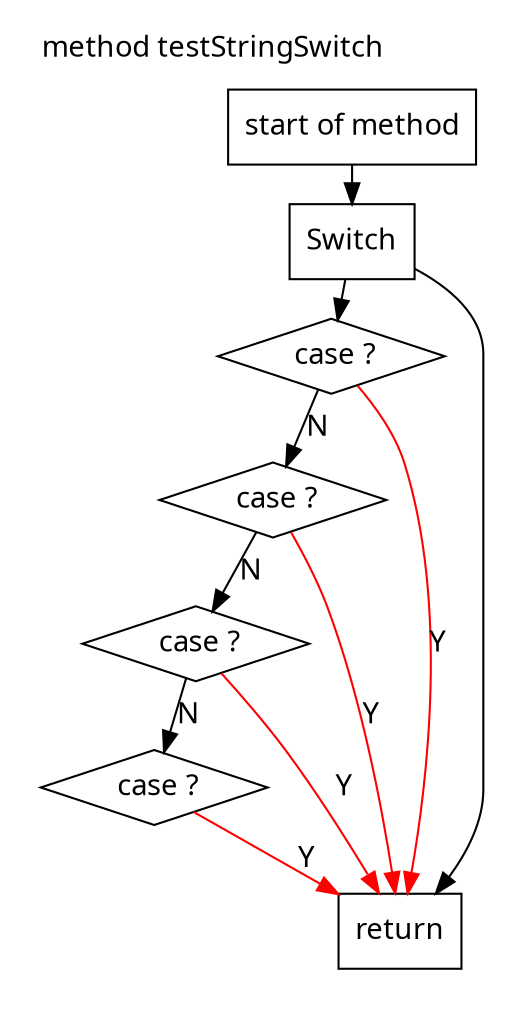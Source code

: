 digraph G {
  node [
    shape = rect;
    fontname = "Handlee";
  ]
  edge [
    fontname = "Handlee";
  ]
  bgcolor = transparent;
  fontname = "Handlee";
  compound = true;
  c_11 [
    class = "comment";
    label = "start of method";
    fillcolor = white;
    style = filled;
  ];
  s_13 [
    class = "switch";
    label = "Switch";
    fillcolor = white;
    style = filled;
  ];
  case_14 [
    class = "switchCase";
    label = " case ?";
    fillcolor = white;
    shape = diamond;
    style = filled;
  ];
  case_17 [
    class = "switchCase";
    label = " case ?";
    fillcolor = white;
    shape = diamond;
    style = filled;
  ];
  case_20 [
    class = "switchCase";
    label = " case ?";
    fillcolor = white;
    shape = diamond;
    style = filled;
  ];
  case_23 [
    class = "switchCase";
    label = " case ?";
    fillcolor = white;
    shape = diamond;
    style = filled;
  ];
  m_29 [
    class = "method end";
    label = "return";
    fillcolor = white;
    style = filled;
  ];
  s_13 -> m_29;
  c_11 -> s_13;
  s_13 -> case_14;
  case_14 -> case_17 [
    label="N";
  ];
  case_17 -> case_20 [
    label="N";
  ];
  case_14 -> m_29 [
    label="Y";
    color = red;
  ];
  case_20 -> case_23 [
    label="N";
  ];
  case_17 -> m_29 [
    label="Y";
    color = red;
  ];
  case_20 -> m_29 [
    label="Y";
    color = red;
  ];
  case_23 -> m_29 [
    label="Y";
    color = red;
  ];

  subgraph cluster_m_10 {
    label="method testStringSwitch";
    labeljust = "l";
    ranksep = 0.5;
    pencolor = transparent;
    c_11; s_13; case_14; case_17; case_20; case_23; m_29;
  }
  subgraph cluster_m_31 {
    label="method testStringExpression";
    labeljust = "l";
    ranksep = 0.5;
    pencolor = transparent;
   
  }
  subgraph cluster_m_49 {
    label="method testStringExpressionArrow";
    labeljust = "l";
    ranksep = 0.5;
    pencolor = transparent;
   
  }
  subgraph cluster_m_62 {
    label="method testMultipleStringExpressionArrow";
    labeljust = "l";
    ranksep = 0.5;
    pencolor = transparent;
   
  }
}

